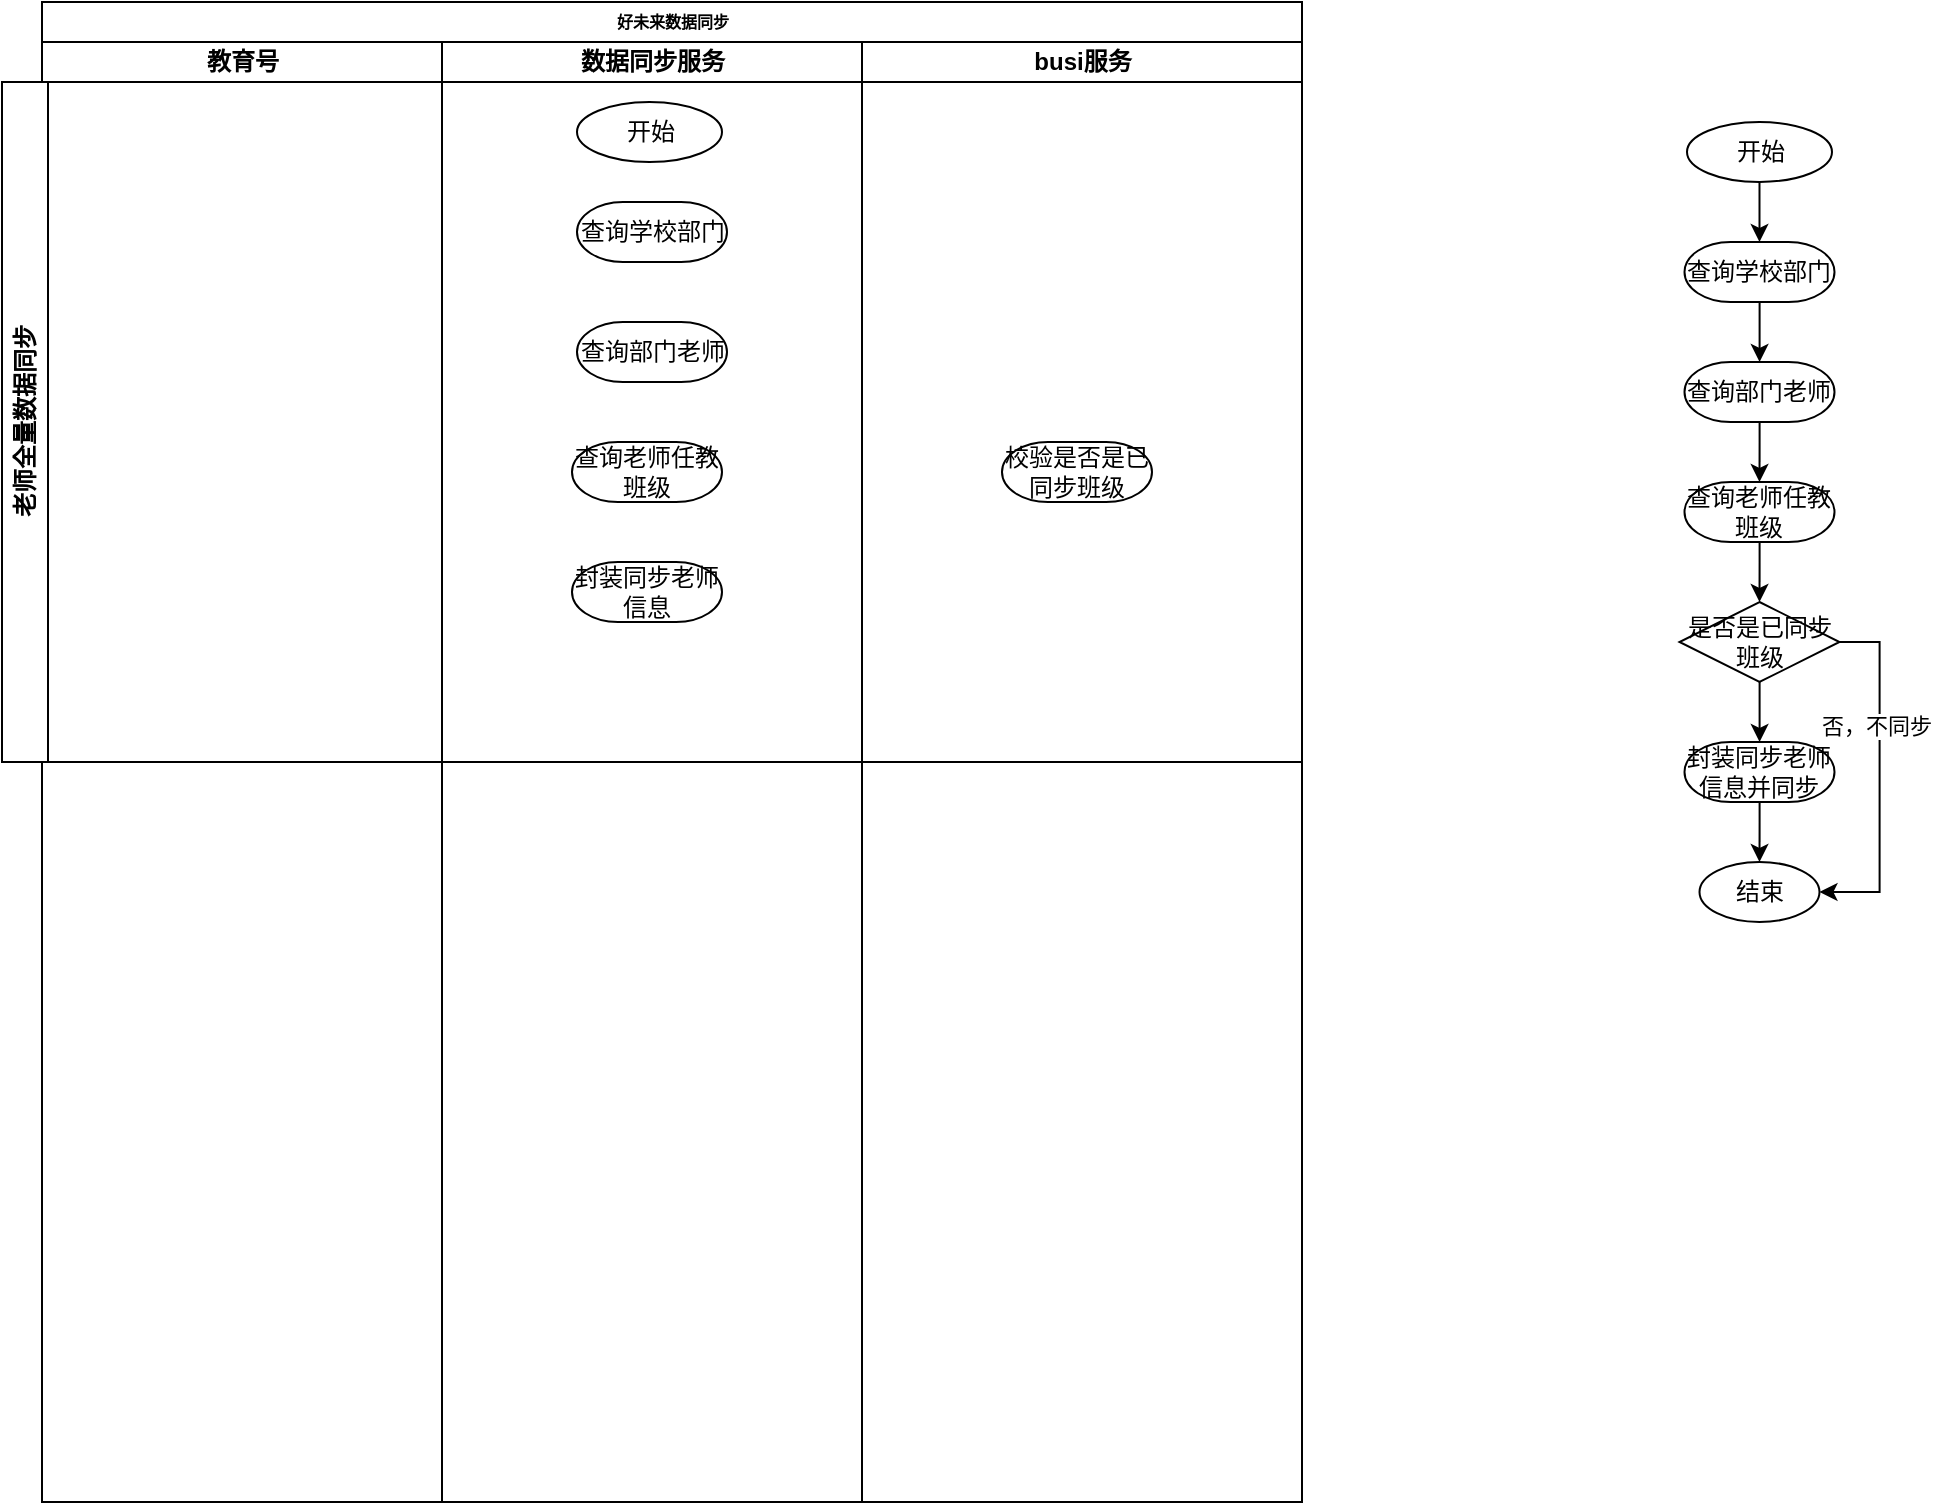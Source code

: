 <mxfile version="21.4.0" type="github">
  <diagram name="Page-1" id="74e2e168-ea6b-b213-b513-2b3c1d86103e">
    <mxGraphModel dx="1434" dy="742" grid="1" gridSize="10" guides="1" tooltips="1" connect="1" arrows="1" fold="1" page="1" pageScale="1" pageWidth="1100" pageHeight="850" background="none" math="0" shadow="0">
      <root>
        <mxCell id="0" />
        <mxCell id="1" parent="0" />
        <mxCell id="77e6c97f196da883-1" value="好未来数据同步" style="swimlane;html=1;childLayout=stackLayout;startSize=20;rounded=0;shadow=0;labelBackgroundColor=none;strokeWidth=1;fontFamily=Verdana;fontSize=8;align=center;" parent="1" vertex="1">
          <mxGeometry x="70" y="40" width="630" height="750" as="geometry" />
        </mxCell>
        <mxCell id="77e6c97f196da883-2" value="教育号" style="swimlane;html=1;startSize=20;" parent="77e6c97f196da883-1" vertex="1">
          <mxGeometry y="20" width="200" height="730" as="geometry" />
        </mxCell>
        <mxCell id="77e6c97f196da883-3" value="数据同步服务" style="swimlane;html=1;startSize=20;" parent="77e6c97f196da883-1" vertex="1">
          <mxGeometry x="200" y="20" width="210" height="730" as="geometry" />
        </mxCell>
        <mxCell id="77e6c97f196da883-4" value="busi服务" style="swimlane;html=1;startSize=20;" parent="77e6c97f196da883-1" vertex="1">
          <mxGeometry x="410" y="20" width="220" height="730" as="geometry" />
        </mxCell>
        <mxCell id="8wdBAMz6Q6h0R0EXGLgT-3" value="老师全量数据同步" style="swimlane;horizontal=0;whiteSpace=wrap;html=1;" vertex="1" parent="1">
          <mxGeometry x="50" y="80" width="650" height="340" as="geometry" />
        </mxCell>
        <mxCell id="8wdBAMz6Q6h0R0EXGLgT-4" value="开始" style="strokeWidth=1;html=1;shape=mxgraph.flowchart.start_1;whiteSpace=wrap;" vertex="1" parent="8wdBAMz6Q6h0R0EXGLgT-3">
          <mxGeometry x="287.5" y="10" width="72.5" height="30" as="geometry" />
        </mxCell>
        <mxCell id="8wdBAMz6Q6h0R0EXGLgT-5" value="查询学校部门" style="strokeWidth=1;html=1;shape=mxgraph.flowchart.terminator;whiteSpace=wrap;" vertex="1" parent="8wdBAMz6Q6h0R0EXGLgT-3">
          <mxGeometry x="287.5" y="60" width="75" height="30" as="geometry" />
        </mxCell>
        <mxCell id="8wdBAMz6Q6h0R0EXGLgT-6" value="查询部门老师" style="strokeWidth=1;html=1;shape=mxgraph.flowchart.terminator;whiteSpace=wrap;" vertex="1" parent="8wdBAMz6Q6h0R0EXGLgT-3">
          <mxGeometry x="287.5" y="120" width="75" height="30" as="geometry" />
        </mxCell>
        <mxCell id="8wdBAMz6Q6h0R0EXGLgT-7" value="查询老师任教班级" style="strokeWidth=1;html=1;shape=mxgraph.flowchart.terminator;whiteSpace=wrap;" vertex="1" parent="8wdBAMz6Q6h0R0EXGLgT-3">
          <mxGeometry x="285" y="180" width="75" height="30" as="geometry" />
        </mxCell>
        <mxCell id="8wdBAMz6Q6h0R0EXGLgT-10" value="校验是否是已同步班级" style="strokeWidth=1;html=1;shape=mxgraph.flowchart.terminator;whiteSpace=wrap;" vertex="1" parent="8wdBAMz6Q6h0R0EXGLgT-3">
          <mxGeometry x="500" y="180" width="75" height="30" as="geometry" />
        </mxCell>
        <mxCell id="8wdBAMz6Q6h0R0EXGLgT-11" value="封装同步老师信息" style="strokeWidth=1;html=1;shape=mxgraph.flowchart.terminator;whiteSpace=wrap;" vertex="1" parent="8wdBAMz6Q6h0R0EXGLgT-3">
          <mxGeometry x="285" y="240" width="75" height="30" as="geometry" />
        </mxCell>
        <mxCell id="8wdBAMz6Q6h0R0EXGLgT-20" style="edgeStyle=orthogonalEdgeStyle;rounded=0;orthogonalLoop=1;jettySize=auto;html=1;entryX=0.5;entryY=0;entryDx=0;entryDy=0;entryPerimeter=0;" edge="1" parent="1" source="8wdBAMz6Q6h0R0EXGLgT-12" target="8wdBAMz6Q6h0R0EXGLgT-13">
          <mxGeometry relative="1" as="geometry" />
        </mxCell>
        <mxCell id="8wdBAMz6Q6h0R0EXGLgT-12" value="开始" style="strokeWidth=1;html=1;shape=mxgraph.flowchart.start_1;whiteSpace=wrap;" vertex="1" parent="1">
          <mxGeometry x="892.5" y="100" width="72.5" height="30" as="geometry" />
        </mxCell>
        <mxCell id="8wdBAMz6Q6h0R0EXGLgT-21" style="edgeStyle=orthogonalEdgeStyle;rounded=0;orthogonalLoop=1;jettySize=auto;html=1;" edge="1" parent="1" source="8wdBAMz6Q6h0R0EXGLgT-13" target="8wdBAMz6Q6h0R0EXGLgT-14">
          <mxGeometry relative="1" as="geometry" />
        </mxCell>
        <mxCell id="8wdBAMz6Q6h0R0EXGLgT-13" value="查询学校部门" style="strokeWidth=1;html=1;shape=mxgraph.flowchart.terminator;whiteSpace=wrap;" vertex="1" parent="1">
          <mxGeometry x="891.25" y="160" width="75" height="30" as="geometry" />
        </mxCell>
        <mxCell id="8wdBAMz6Q6h0R0EXGLgT-22" style="edgeStyle=orthogonalEdgeStyle;rounded=0;orthogonalLoop=1;jettySize=auto;html=1;entryX=0.5;entryY=0;entryDx=0;entryDy=0;entryPerimeter=0;" edge="1" parent="1" source="8wdBAMz6Q6h0R0EXGLgT-14" target="8wdBAMz6Q6h0R0EXGLgT-15">
          <mxGeometry relative="1" as="geometry" />
        </mxCell>
        <mxCell id="8wdBAMz6Q6h0R0EXGLgT-14" value="查询部门老师" style="strokeWidth=1;html=1;shape=mxgraph.flowchart.terminator;whiteSpace=wrap;" vertex="1" parent="1">
          <mxGeometry x="891.25" y="220" width="75" height="30" as="geometry" />
        </mxCell>
        <mxCell id="8wdBAMz6Q6h0R0EXGLgT-23" style="edgeStyle=orthogonalEdgeStyle;rounded=0;orthogonalLoop=1;jettySize=auto;html=1;entryX=0.5;entryY=0;entryDx=0;entryDy=0;entryPerimeter=0;" edge="1" parent="1" source="8wdBAMz6Q6h0R0EXGLgT-15" target="8wdBAMz6Q6h0R0EXGLgT-17">
          <mxGeometry relative="1" as="geometry" />
        </mxCell>
        <mxCell id="8wdBAMz6Q6h0R0EXGLgT-15" value="查询老师任教班级" style="strokeWidth=1;html=1;shape=mxgraph.flowchart.terminator;whiteSpace=wrap;" vertex="1" parent="1">
          <mxGeometry x="891.25" y="280" width="75" height="30" as="geometry" />
        </mxCell>
        <mxCell id="8wdBAMz6Q6h0R0EXGLgT-24" style="edgeStyle=orthogonalEdgeStyle;rounded=0;orthogonalLoop=1;jettySize=auto;html=1;entryX=0.5;entryY=0;entryDx=0;entryDy=0;entryPerimeter=0;" edge="1" parent="1" source="8wdBAMz6Q6h0R0EXGLgT-16" target="8wdBAMz6Q6h0R0EXGLgT-19">
          <mxGeometry relative="1" as="geometry" />
        </mxCell>
        <mxCell id="8wdBAMz6Q6h0R0EXGLgT-16" value="封装同步老师信息并同步" style="strokeWidth=1;html=1;shape=mxgraph.flowchart.terminator;whiteSpace=wrap;" vertex="1" parent="1">
          <mxGeometry x="891.25" y="410" width="75" height="30" as="geometry" />
        </mxCell>
        <mxCell id="8wdBAMz6Q6h0R0EXGLgT-18" style="edgeStyle=orthogonalEdgeStyle;rounded=0;orthogonalLoop=1;jettySize=auto;html=1;" edge="1" parent="1" source="8wdBAMz6Q6h0R0EXGLgT-17" target="8wdBAMz6Q6h0R0EXGLgT-16">
          <mxGeometry relative="1" as="geometry" />
        </mxCell>
        <mxCell id="8wdBAMz6Q6h0R0EXGLgT-25" style="edgeStyle=orthogonalEdgeStyle;rounded=0;orthogonalLoop=1;jettySize=auto;html=1;entryX=1;entryY=0.5;entryDx=0;entryDy=0;entryPerimeter=0;exitX=1;exitY=0.5;exitDx=0;exitDy=0;exitPerimeter=0;" edge="1" parent="1" source="8wdBAMz6Q6h0R0EXGLgT-17" target="8wdBAMz6Q6h0R0EXGLgT-19">
          <mxGeometry relative="1" as="geometry" />
        </mxCell>
        <mxCell id="8wdBAMz6Q6h0R0EXGLgT-26" value="否，不同步" style="edgeLabel;html=1;align=center;verticalAlign=middle;resizable=0;points=[];" vertex="1" connectable="0" parent="8wdBAMz6Q6h0R0EXGLgT-25">
          <mxGeometry x="-0.29" y="-2" relative="1" as="geometry">
            <mxPoint as="offset" />
          </mxGeometry>
        </mxCell>
        <mxCell id="8wdBAMz6Q6h0R0EXGLgT-17" value="是否是已同步班级" style="strokeWidth=1;html=1;shape=mxgraph.flowchart.decision;whiteSpace=wrap;" vertex="1" parent="1">
          <mxGeometry x="888.75" y="340" width="80" height="40" as="geometry" />
        </mxCell>
        <mxCell id="8wdBAMz6Q6h0R0EXGLgT-19" value="结束" style="strokeWidth=1;html=1;shape=mxgraph.flowchart.start_1;whiteSpace=wrap;" vertex="1" parent="1">
          <mxGeometry x="898.75" y="470" width="60" height="30" as="geometry" />
        </mxCell>
      </root>
    </mxGraphModel>
  </diagram>
</mxfile>
